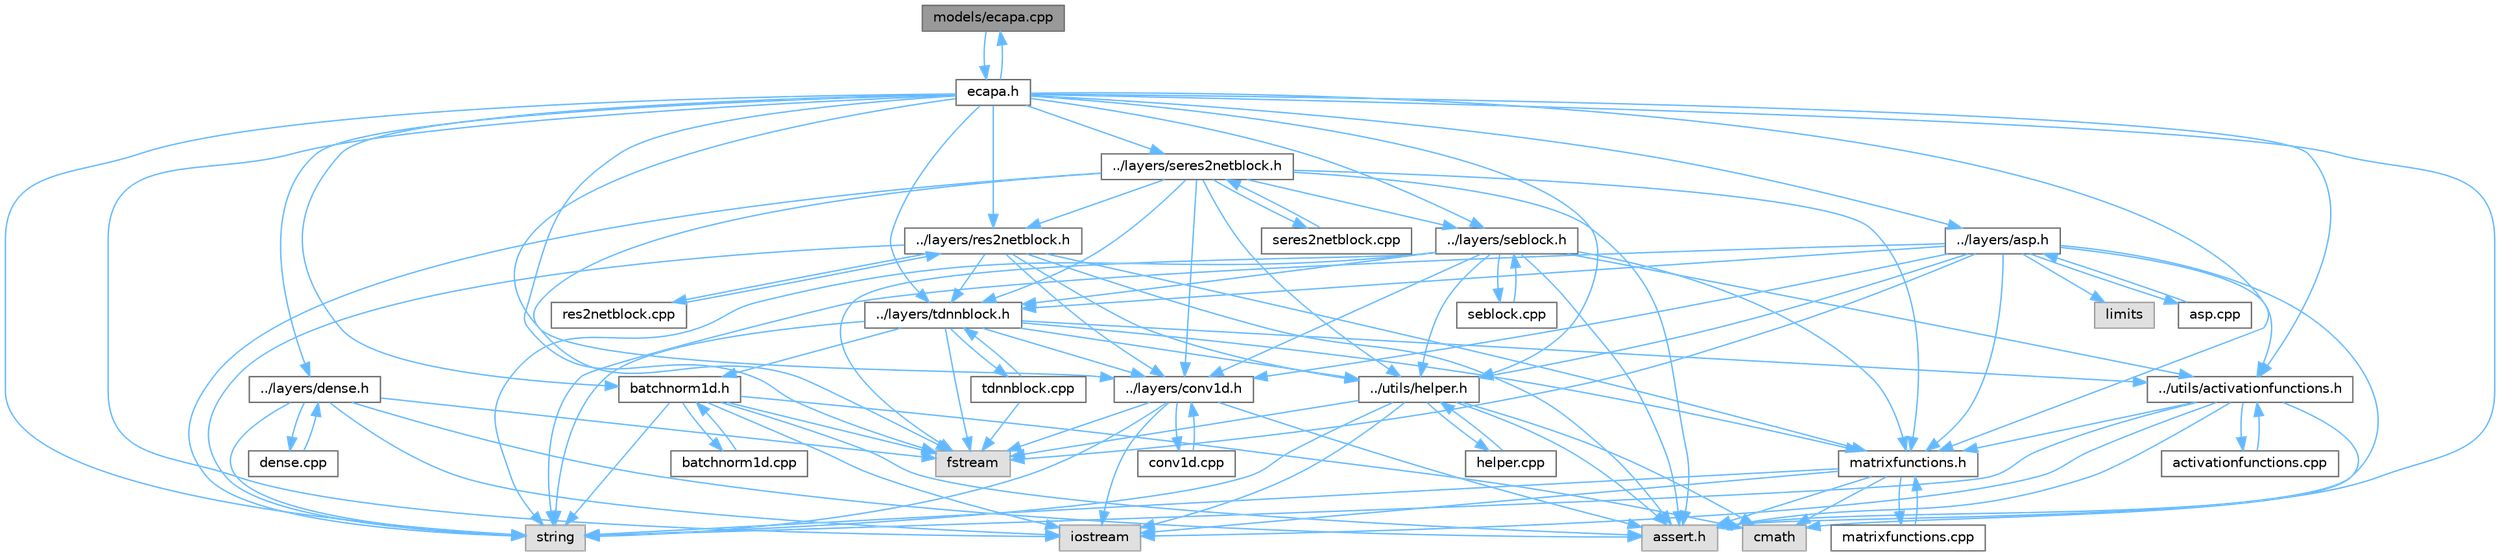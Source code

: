 digraph "models/ecapa.cpp"
{
 // LATEX_PDF_SIZE
  bgcolor="transparent";
  edge [fontname=Helvetica,fontsize=10,labelfontname=Helvetica,labelfontsize=10];
  node [fontname=Helvetica,fontsize=10,shape=box,height=0.2,width=0.4];
  Node1 [id="Node000001",label="models/ecapa.cpp",height=0.2,width=0.4,color="gray40", fillcolor="grey60", style="filled", fontcolor="black",tooltip=" "];
  Node1 -> Node2 [id="edge1_Node000001_Node000002",color="steelblue1",style="solid",tooltip=" "];
  Node2 [id="Node000002",label="ecapa.h",height=0.2,width=0.4,color="grey40", fillcolor="white", style="filled",URL="$ecapa_8h.html",tooltip=" "];
  Node2 -> Node3 [id="edge2_Node000002_Node000003",color="steelblue1",style="solid",tooltip=" "];
  Node3 [id="Node000003",label="iostream",height=0.2,width=0.4,color="grey60", fillcolor="#E0E0E0", style="filled",tooltip=" "];
  Node2 -> Node4 [id="edge3_Node000002_Node000004",color="steelblue1",style="solid",tooltip=" "];
  Node4 [id="Node000004",label="string",height=0.2,width=0.4,color="grey60", fillcolor="#E0E0E0", style="filled",tooltip=" "];
  Node2 -> Node5 [id="edge4_Node000002_Node000005",color="steelblue1",style="solid",tooltip=" "];
  Node5 [id="Node000005",label="assert.h",height=0.2,width=0.4,color="grey60", fillcolor="#E0E0E0", style="filled",tooltip=" "];
  Node2 -> Node6 [id="edge5_Node000002_Node000006",color="steelblue1",style="solid",tooltip=" "];
  Node6 [id="Node000006",label="fstream",height=0.2,width=0.4,color="grey60", fillcolor="#E0E0E0", style="filled",tooltip=" "];
  Node2 -> Node7 [id="edge6_Node000002_Node000007",color="steelblue1",style="solid",tooltip=" "];
  Node7 [id="Node000007",label="../layers/conv1d.h",height=0.2,width=0.4,color="grey40", fillcolor="white", style="filled",URL="$conv1d_8h.html",tooltip=" "];
  Node7 -> Node6 [id="edge7_Node000007_Node000006",color="steelblue1",style="solid",tooltip=" "];
  Node7 -> Node5 [id="edge8_Node000007_Node000005",color="steelblue1",style="solid",tooltip=" "];
  Node7 -> Node4 [id="edge9_Node000007_Node000004",color="steelblue1",style="solid",tooltip=" "];
  Node7 -> Node3 [id="edge10_Node000007_Node000003",color="steelblue1",style="solid",tooltip=" "];
  Node7 -> Node8 [id="edge11_Node000007_Node000008",color="steelblue1",style="solid",tooltip=" "];
  Node8 [id="Node000008",label="conv1d.cpp",height=0.2,width=0.4,color="grey40", fillcolor="white", style="filled",URL="$conv1d_8cpp_source.html",tooltip=" "];
  Node8 -> Node7 [id="edge12_Node000008_Node000007",color="steelblue1",style="solid",tooltip=" "];
  Node2 -> Node9 [id="edge13_Node000002_Node000009",color="steelblue1",style="solid",tooltip=" "];
  Node9 [id="Node000009",label="../layers/dense.h",height=0.2,width=0.4,color="grey40", fillcolor="white", style="filled",URL="$dense_8h_source.html",tooltip=" "];
  Node9 -> Node3 [id="edge14_Node000009_Node000003",color="steelblue1",style="solid",tooltip=" "];
  Node9 -> Node5 [id="edge15_Node000009_Node000005",color="steelblue1",style="solid",tooltip=" "];
  Node9 -> Node4 [id="edge16_Node000009_Node000004",color="steelblue1",style="solid",tooltip=" "];
  Node9 -> Node6 [id="edge17_Node000009_Node000006",color="steelblue1",style="solid",tooltip=" "];
  Node9 -> Node10 [id="edge18_Node000009_Node000010",color="steelblue1",style="solid",tooltip=" "];
  Node10 [id="Node000010",label="dense.cpp",height=0.2,width=0.4,color="grey40", fillcolor="white", style="filled",URL="$dense_8cpp.html",tooltip=" "];
  Node10 -> Node9 [id="edge19_Node000010_Node000009",color="steelblue1",style="solid",tooltip=" "];
  Node2 -> Node11 [id="edge20_Node000002_Node000011",color="steelblue1",style="solid",tooltip=" "];
  Node11 [id="Node000011",label="../layers/tdnnblock.h",height=0.2,width=0.4,color="grey40", fillcolor="white", style="filled",URL="$tdnnblock_8h.html",tooltip=" "];
  Node11 -> Node7 [id="edge21_Node000011_Node000007",color="steelblue1",style="solid",tooltip=" "];
  Node11 -> Node12 [id="edge22_Node000011_Node000012",color="steelblue1",style="solid",tooltip=" "];
  Node12 [id="Node000012",label="../utils/helper.h",height=0.2,width=0.4,color="grey40", fillcolor="white", style="filled",URL="$helper_8h.html",tooltip="Extra functions."];
  Node12 -> Node4 [id="edge23_Node000012_Node000004",color="steelblue1",style="solid",tooltip=" "];
  Node12 -> Node6 [id="edge24_Node000012_Node000006",color="steelblue1",style="solid",tooltip=" "];
  Node12 -> Node13 [id="edge25_Node000012_Node000013",color="steelblue1",style="solid",tooltip=" "];
  Node13 [id="Node000013",label="cmath",height=0.2,width=0.4,color="grey60", fillcolor="#E0E0E0", style="filled",tooltip=" "];
  Node12 -> Node3 [id="edge26_Node000012_Node000003",color="steelblue1",style="solid",tooltip=" "];
  Node12 -> Node5 [id="edge27_Node000012_Node000005",color="steelblue1",style="solid",tooltip=" "];
  Node12 -> Node14 [id="edge28_Node000012_Node000014",color="steelblue1",style="solid",tooltip=" "];
  Node14 [id="Node000014",label="helper.cpp",height=0.2,width=0.4,color="grey40", fillcolor="white", style="filled",URL="$helper_8cpp.html",tooltip="Extra functions."];
  Node14 -> Node12 [id="edge29_Node000014_Node000012",color="steelblue1",style="solid",tooltip=" "];
  Node11 -> Node15 [id="edge30_Node000011_Node000015",color="steelblue1",style="solid",tooltip=" "];
  Node15 [id="Node000015",label="../utils/activationfunctions.h",height=0.2,width=0.4,color="grey40", fillcolor="white", style="filled",URL="$activationfunctions_8h.html",tooltip="Consist of Activation functions used in ML."];
  Node15 -> Node4 [id="edge31_Node000015_Node000004",color="steelblue1",style="solid",tooltip=" "];
  Node15 -> Node13 [id="edge32_Node000015_Node000013",color="steelblue1",style="solid",tooltip=" "];
  Node15 -> Node3 [id="edge33_Node000015_Node000003",color="steelblue1",style="solid",tooltip=" "];
  Node15 -> Node5 [id="edge34_Node000015_Node000005",color="steelblue1",style="solid",tooltip=" "];
  Node15 -> Node16 [id="edge35_Node000015_Node000016",color="steelblue1",style="solid",tooltip=" "];
  Node16 [id="Node000016",label="matrixfunctions.h",height=0.2,width=0.4,color="grey40", fillcolor="white", style="filled",URL="$matrixfunctions_8h.html",tooltip="Matrix Functions."];
  Node16 -> Node4 [id="edge36_Node000016_Node000004",color="steelblue1",style="solid",tooltip=" "];
  Node16 -> Node13 [id="edge37_Node000016_Node000013",color="steelblue1",style="solid",tooltip=" "];
  Node16 -> Node3 [id="edge38_Node000016_Node000003",color="steelblue1",style="solid",tooltip=" "];
  Node16 -> Node5 [id="edge39_Node000016_Node000005",color="steelblue1",style="solid",tooltip=" "];
  Node16 -> Node17 [id="edge40_Node000016_Node000017",color="steelblue1",style="solid",tooltip=" "];
  Node17 [id="Node000017",label="matrixfunctions.cpp",height=0.2,width=0.4,color="grey40", fillcolor="white", style="filled",URL="$matrixfunctions_8cpp.html",tooltip="Matrix Functions."];
  Node17 -> Node16 [id="edge41_Node000017_Node000016",color="steelblue1",style="solid",tooltip=" "];
  Node15 -> Node18 [id="edge42_Node000015_Node000018",color="steelblue1",style="solid",tooltip=" "];
  Node18 [id="Node000018",label="activationfunctions.cpp",height=0.2,width=0.4,color="grey40", fillcolor="white", style="filled",URL="$activationfunctions_8cpp.html",tooltip="Consist of Activation functions used in ML."];
  Node18 -> Node15 [id="edge43_Node000018_Node000015",color="steelblue1",style="solid",tooltip=" "];
  Node11 -> Node16 [id="edge44_Node000011_Node000016",color="steelblue1",style="solid",tooltip=" "];
  Node11 -> Node19 [id="edge45_Node000011_Node000019",color="steelblue1",style="solid",tooltip=" "];
  Node19 [id="Node000019",label="batchnorm1d.h",height=0.2,width=0.4,color="grey40", fillcolor="white", style="filled",URL="$batchnorm1d_8h.html",tooltip=" "];
  Node19 -> Node13 [id="edge46_Node000019_Node000013",color="steelblue1",style="solid",tooltip=" "];
  Node19 -> Node6 [id="edge47_Node000019_Node000006",color="steelblue1",style="solid",tooltip=" "];
  Node19 -> Node5 [id="edge48_Node000019_Node000005",color="steelblue1",style="solid",tooltip=" "];
  Node19 -> Node4 [id="edge49_Node000019_Node000004",color="steelblue1",style="solid",tooltip=" "];
  Node19 -> Node3 [id="edge50_Node000019_Node000003",color="steelblue1",style="solid",tooltip=" "];
  Node19 -> Node20 [id="edge51_Node000019_Node000020",color="steelblue1",style="solid",tooltip=" "];
  Node20 [id="Node000020",label="batchnorm1d.cpp",height=0.2,width=0.4,color="grey40", fillcolor="white", style="filled",URL="$batchnorm1d_8cpp.html",tooltip=" "];
  Node20 -> Node19 [id="edge52_Node000020_Node000019",color="steelblue1",style="solid",tooltip=" "];
  Node11 -> Node4 [id="edge53_Node000011_Node000004",color="steelblue1",style="solid",tooltip=" "];
  Node11 -> Node6 [id="edge54_Node000011_Node000006",color="steelblue1",style="solid",tooltip=" "];
  Node11 -> Node21 [id="edge55_Node000011_Node000021",color="steelblue1",style="solid",tooltip=" "];
  Node21 [id="Node000021",label="tdnnblock.cpp",height=0.2,width=0.4,color="grey40", fillcolor="white", style="filled",URL="$tdnnblock_8cpp.html",tooltip=" "];
  Node21 -> Node11 [id="edge56_Node000021_Node000011",color="steelblue1",style="solid",tooltip=" "];
  Node21 -> Node6 [id="edge57_Node000021_Node000006",color="steelblue1",style="solid",tooltip=" "];
  Node2 -> Node22 [id="edge58_Node000002_Node000022",color="steelblue1",style="solid",tooltip=" "];
  Node22 [id="Node000022",label="../layers/res2netblock.h",height=0.2,width=0.4,color="grey40", fillcolor="white", style="filled",URL="$res2netblock_8h.html",tooltip=" "];
  Node22 -> Node7 [id="edge59_Node000022_Node000007",color="steelblue1",style="solid",tooltip=" "];
  Node22 -> Node12 [id="edge60_Node000022_Node000012",color="steelblue1",style="solid",tooltip=" "];
  Node22 -> Node16 [id="edge61_Node000022_Node000016",color="steelblue1",style="solid",tooltip=" "];
  Node22 -> Node11 [id="edge62_Node000022_Node000011",color="steelblue1",style="solid",tooltip=" "];
  Node22 -> Node4 [id="edge63_Node000022_Node000004",color="steelblue1",style="solid",tooltip=" "];
  Node22 -> Node5 [id="edge64_Node000022_Node000005",color="steelblue1",style="solid",tooltip=" "];
  Node22 -> Node23 [id="edge65_Node000022_Node000023",color="steelblue1",style="solid",tooltip=" "];
  Node23 [id="Node000023",label="res2netblock.cpp",height=0.2,width=0.4,color="grey40", fillcolor="white", style="filled",URL="$res2netblock_8cpp.html",tooltip=" "];
  Node23 -> Node22 [id="edge66_Node000023_Node000022",color="steelblue1",style="solid",tooltip=" "];
  Node2 -> Node24 [id="edge67_Node000002_Node000024",color="steelblue1",style="solid",tooltip=" "];
  Node24 [id="Node000024",label="../layers/seblock.h",height=0.2,width=0.4,color="grey40", fillcolor="white", style="filled",URL="$seblock_8h.html",tooltip=" "];
  Node24 -> Node7 [id="edge68_Node000024_Node000007",color="steelblue1",style="solid",tooltip=" "];
  Node24 -> Node12 [id="edge69_Node000024_Node000012",color="steelblue1",style="solid",tooltip=" "];
  Node24 -> Node15 [id="edge70_Node000024_Node000015",color="steelblue1",style="solid",tooltip=" "];
  Node24 -> Node16 [id="edge71_Node000024_Node000016",color="steelblue1",style="solid",tooltip=" "];
  Node24 -> Node11 [id="edge72_Node000024_Node000011",color="steelblue1",style="solid",tooltip=" "];
  Node24 -> Node4 [id="edge73_Node000024_Node000004",color="steelblue1",style="solid",tooltip=" "];
  Node24 -> Node5 [id="edge74_Node000024_Node000005",color="steelblue1",style="solid",tooltip=" "];
  Node24 -> Node6 [id="edge75_Node000024_Node000006",color="steelblue1",style="solid",tooltip=" "];
  Node24 -> Node25 [id="edge76_Node000024_Node000025",color="steelblue1",style="solid",tooltip=" "];
  Node25 [id="Node000025",label="seblock.cpp",height=0.2,width=0.4,color="grey40", fillcolor="white", style="filled",URL="$seblock_8cpp.html",tooltip=" "];
  Node25 -> Node24 [id="edge77_Node000025_Node000024",color="steelblue1",style="solid",tooltip=" "];
  Node2 -> Node26 [id="edge78_Node000002_Node000026",color="steelblue1",style="solid",tooltip=" "];
  Node26 [id="Node000026",label="../layers/seres2netblock.h",height=0.2,width=0.4,color="grey40", fillcolor="white", style="filled",URL="$seres2netblock_8h.html",tooltip=" "];
  Node26 -> Node7 [id="edge79_Node000026_Node000007",color="steelblue1",style="solid",tooltip=" "];
  Node26 -> Node12 [id="edge80_Node000026_Node000012",color="steelblue1",style="solid",tooltip=" "];
  Node26 -> Node16 [id="edge81_Node000026_Node000016",color="steelblue1",style="solid",tooltip=" "];
  Node26 -> Node11 [id="edge82_Node000026_Node000011",color="steelblue1",style="solid",tooltip=" "];
  Node26 -> Node22 [id="edge83_Node000026_Node000022",color="steelblue1",style="solid",tooltip=" "];
  Node26 -> Node24 [id="edge84_Node000026_Node000024",color="steelblue1",style="solid",tooltip=" "];
  Node26 -> Node4 [id="edge85_Node000026_Node000004",color="steelblue1",style="solid",tooltip=" "];
  Node26 -> Node5 [id="edge86_Node000026_Node000005",color="steelblue1",style="solid",tooltip=" "];
  Node26 -> Node6 [id="edge87_Node000026_Node000006",color="steelblue1",style="solid",tooltip=" "];
  Node26 -> Node27 [id="edge88_Node000026_Node000027",color="steelblue1",style="solid",tooltip=" "];
  Node27 [id="Node000027",label="seres2netblock.cpp",height=0.2,width=0.4,color="grey40", fillcolor="white", style="filled",URL="$seres2netblock_8cpp.html",tooltip=" "];
  Node27 -> Node26 [id="edge89_Node000027_Node000026",color="steelblue1",style="solid",tooltip=" "];
  Node2 -> Node19 [id="edge90_Node000002_Node000019",color="steelblue1",style="solid",tooltip=" "];
  Node2 -> Node28 [id="edge91_Node000002_Node000028",color="steelblue1",style="solid",tooltip=" "];
  Node28 [id="Node000028",label="../layers/asp.h",height=0.2,width=0.4,color="grey40", fillcolor="white", style="filled",URL="$asp_8h.html",tooltip=" "];
  Node28 -> Node7 [id="edge92_Node000028_Node000007",color="steelblue1",style="solid",tooltip=" "];
  Node28 -> Node12 [id="edge93_Node000028_Node000012",color="steelblue1",style="solid",tooltip=" "];
  Node28 -> Node16 [id="edge94_Node000028_Node000016",color="steelblue1",style="solid",tooltip=" "];
  Node28 -> Node15 [id="edge95_Node000028_Node000015",color="steelblue1",style="solid",tooltip=" "];
  Node28 -> Node11 [id="edge96_Node000028_Node000011",color="steelblue1",style="solid",tooltip=" "];
  Node28 -> Node4 [id="edge97_Node000028_Node000004",color="steelblue1",style="solid",tooltip=" "];
  Node28 -> Node5 [id="edge98_Node000028_Node000005",color="steelblue1",style="solid",tooltip=" "];
  Node28 -> Node29 [id="edge99_Node000028_Node000029",color="steelblue1",style="solid",tooltip=" "];
  Node29 [id="Node000029",label="limits",height=0.2,width=0.4,color="grey60", fillcolor="#E0E0E0", style="filled",tooltip=" "];
  Node28 -> Node6 [id="edge100_Node000028_Node000006",color="steelblue1",style="solid",tooltip=" "];
  Node28 -> Node30 [id="edge101_Node000028_Node000030",color="steelblue1",style="solid",tooltip=" "];
  Node30 [id="Node000030",label="asp.cpp",height=0.2,width=0.4,color="grey40", fillcolor="white", style="filled",URL="$asp_8cpp.html",tooltip=" "];
  Node30 -> Node28 [id="edge102_Node000030_Node000028",color="steelblue1",style="solid",tooltip=" "];
  Node2 -> Node12 [id="edge103_Node000002_Node000012",color="steelblue1",style="solid",tooltip=" "];
  Node2 -> Node15 [id="edge104_Node000002_Node000015",color="steelblue1",style="solid",tooltip=" "];
  Node2 -> Node16 [id="edge105_Node000002_Node000016",color="steelblue1",style="solid",tooltip=" "];
  Node2 -> Node1 [id="edge106_Node000002_Node000001",color="steelblue1",style="solid",tooltip=" "];
}
